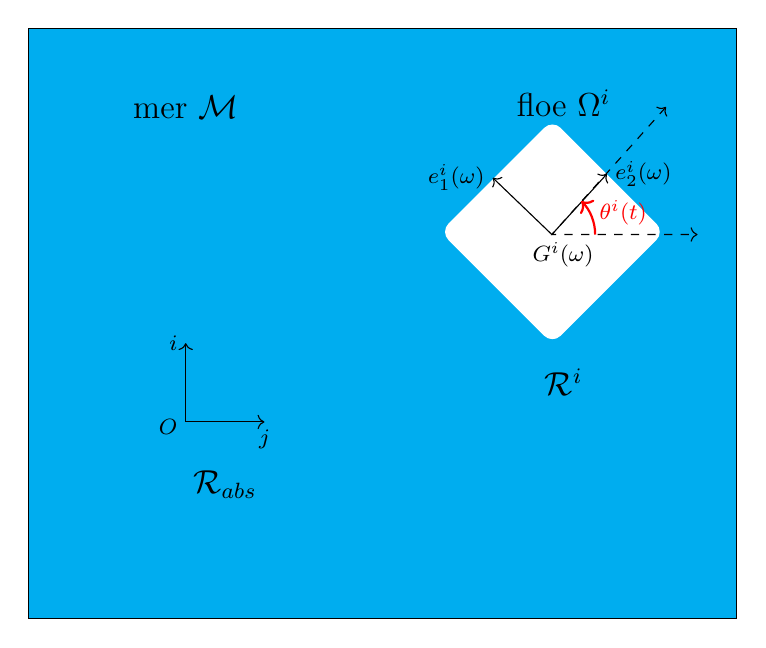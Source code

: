 ﻿\begin{tikzpicture}
	\footnotesize
	
	\draw [fill=cyan] (1,2.5) -- (10,2.5) -- (10,10) -- (1,10) -- cycle;
	\node at (3,9) {\large mer $\mathcal{M}$};
	
	% \draw [white, rounded corners,fill=white,pattern=north west lines,pattern color=white] (2,4) rectangle (4,6);
	%\draw [white, rounded corners,fill=white] (2,4) rectangle (4,6);

	\draw[rounded corners,white,fill=white,cm={cos(45) ,-sin(45) ,sin(45) ,cos(45) ,(2 cm,6 cm)} ] (2,6) -- (2,4) -- (4,4) -- (4,6)-- cycle;

	\node[below left] at (3,5.14) {$O$};
	\node[below right] at (7.3,7.38) {$G^i(\omega)$};

	\draw[<->] (3,6) node[left] {$i$} --(3,5) -- (4,5) node[below] {$j$}; 
	\draw[<->] (6.9,8.1) node[left] {$e^i_1(\omega)$} --(7.65,7.38) -- (8.35,8.15) node[right] {$e^i_2 (\omega)$}; 
	
	%\draw [->, thick, red] (3,5) -- node[above,rotate=26] {\bfseries $u(t)$}  (7.65,7.38);
	
	\draw [<->, dashed] (9.1,9) -- (7.65,7.38) -- (9.5,7.38);
	\draw [->, red, thick] (8.2,7.38)  arc[start angle=0, end angle=45, radius=0.6];
	\node [above right, red] at (8.15,7.4) {\bfseries $\theta^i(t)$};
	
	\node at (3.5,4.2) {\large $\mathcal{R}_{abs}$};
	\node at (7.8,5.5) {\large $\mathcal{R}^i$};
	\node at (7.8,9.05) {\large floe $\Omega^i$};

\end{tikzpicture}
